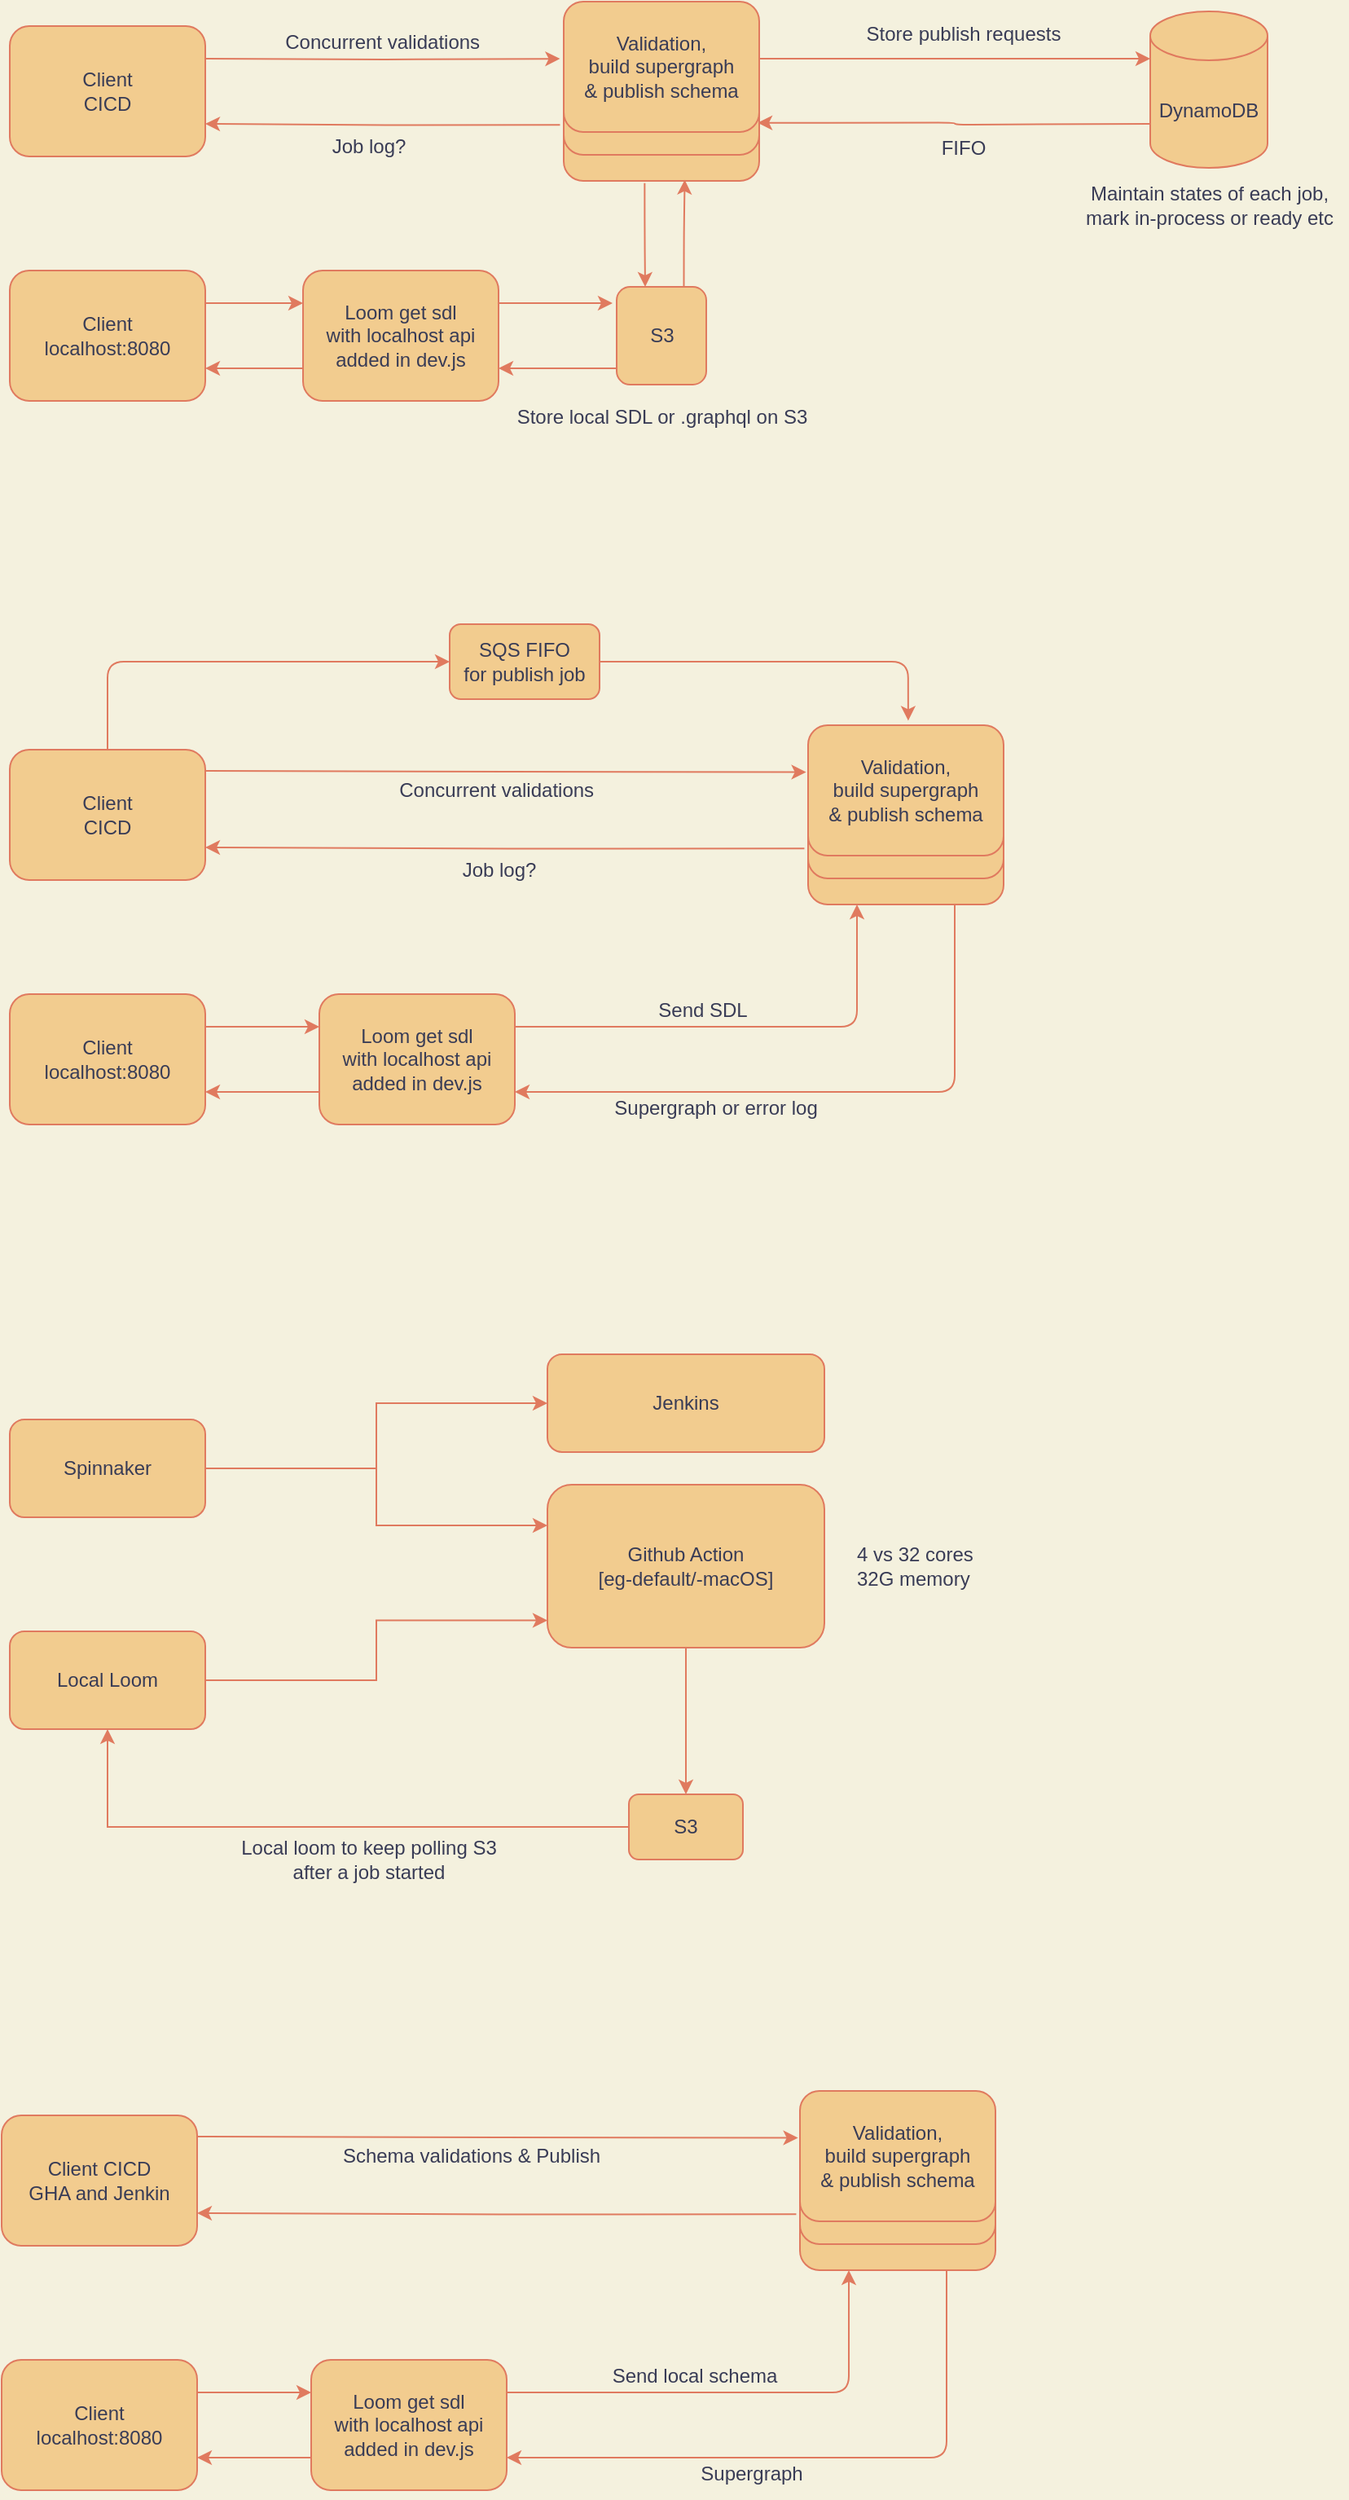 <mxfile version="20.8.20" type="github">
  <diagram id="C5RBs43oDa-KdzZeNtuy" name="Page-1">
    <mxGraphModel dx="866" dy="442" grid="1" gridSize="10" guides="1" tooltips="1" connect="1" arrows="1" fold="1" page="1" pageScale="1" pageWidth="1169" pageHeight="827" background="#F4F1DE" math="0" shadow="0">
      <root>
        <mxCell id="WIyWlLk6GJQsqaUBKTNV-0" />
        <mxCell id="WIyWlLk6GJQsqaUBKTNV-1" parent="WIyWlLk6GJQsqaUBKTNV-0" />
        <mxCell id="8BCUO0s5yUx3OdAA5PeD-3" style="edgeStyle=orthogonalEdgeStyle;rounded=0;orthogonalLoop=1;jettySize=auto;html=1;exitX=1;exitY=0.25;exitDx=0;exitDy=0;entryX=0;entryY=0.25;entryDx=0;entryDy=0;labelBackgroundColor=none;strokeColor=#E07A5F;fontColor=default;" parent="WIyWlLk6GJQsqaUBKTNV-1" source="8BCUO0s5yUx3OdAA5PeD-0" target="8BCUO0s5yUx3OdAA5PeD-1" edge="1">
          <mxGeometry relative="1" as="geometry" />
        </mxCell>
        <mxCell id="8BCUO0s5yUx3OdAA5PeD-0" value="Client&lt;br&gt;localhost:8080" style="rounded=1;whiteSpace=wrap;html=1;fontSize=12;glass=0;strokeWidth=1;shadow=0;fillColor=#F2CC8F;strokeColor=#E07A5F;fontColor=#393C56;labelBackgroundColor=none;" parent="WIyWlLk6GJQsqaUBKTNV-1" vertex="1">
          <mxGeometry x="160" y="225" width="120" height="80" as="geometry" />
        </mxCell>
        <mxCell id="8BCUO0s5yUx3OdAA5PeD-69" style="edgeStyle=orthogonalEdgeStyle;curved=0;rounded=1;sketch=0;orthogonalLoop=1;jettySize=auto;html=1;exitX=1;exitY=0.25;exitDx=0;exitDy=0;fontColor=default;strokeColor=#E07A5F;fillColor=#F2CC8F;labelBackgroundColor=none;" parent="WIyWlLk6GJQsqaUBKTNV-1" source="8BCUO0s5yUx3OdAA5PeD-1" edge="1">
          <mxGeometry relative="1" as="geometry">
            <mxPoint x="490" y="245" as="sourcePoint" />
            <mxPoint x="530" y="245" as="targetPoint" />
          </mxGeometry>
        </mxCell>
        <mxCell id="8BCUO0s5yUx3OdAA5PeD-73" style="edgeStyle=orthogonalEdgeStyle;curved=0;rounded=1;sketch=0;orthogonalLoop=1;jettySize=auto;html=1;exitX=0;exitY=0.75;exitDx=0;exitDy=0;entryX=1;entryY=0.75;entryDx=0;entryDy=0;fontColor=default;strokeColor=#E07A5F;fillColor=#F2CC8F;labelBackgroundColor=none;" parent="WIyWlLk6GJQsqaUBKTNV-1" source="8BCUO0s5yUx3OdAA5PeD-1" target="8BCUO0s5yUx3OdAA5PeD-0" edge="1">
          <mxGeometry relative="1" as="geometry" />
        </mxCell>
        <mxCell id="8BCUO0s5yUx3OdAA5PeD-1" value="Loom get sdl&lt;br&gt;with localhost api&lt;br&gt;added in dev.js" style="rounded=1;whiteSpace=wrap;html=1;fontSize=12;glass=0;strokeWidth=1;shadow=0;fillColor=#F2CC8F;strokeColor=#E07A5F;fontColor=#393C56;labelBackgroundColor=none;" parent="WIyWlLk6GJQsqaUBKTNV-1" vertex="1">
          <mxGeometry x="340" y="225" width="120" height="80" as="geometry" />
        </mxCell>
        <mxCell id="8BCUO0s5yUx3OdAA5PeD-12" value="Client&lt;br&gt;CICD" style="rounded=1;whiteSpace=wrap;html=1;fontSize=12;glass=0;strokeWidth=1;shadow=0;fillColor=#F2CC8F;strokeColor=#E07A5F;fontColor=#393C56;labelBackgroundColor=none;" parent="WIyWlLk6GJQsqaUBKTNV-1" vertex="1">
          <mxGeometry x="160" y="75" width="120" height="80" as="geometry" />
        </mxCell>
        <mxCell id="8BCUO0s5yUx3OdAA5PeD-21" value="Concurrent validations&amp;nbsp;" style="text;html=1;align=center;verticalAlign=middle;resizable=0;points=[];autosize=1;strokeColor=none;fillColor=none;fontColor=#393C56;labelBackgroundColor=none;" parent="WIyWlLk6GJQsqaUBKTNV-1" vertex="1">
          <mxGeometry x="320" y="75" width="140" height="20" as="geometry" />
        </mxCell>
        <mxCell id="8BCUO0s5yUx3OdAA5PeD-22" value="Store local SDL or .graphql on S3" style="text;html=1;align=center;verticalAlign=middle;resizable=0;points=[];autosize=1;strokeColor=none;fillColor=none;fontColor=#393C56;labelBackgroundColor=none;" parent="WIyWlLk6GJQsqaUBKTNV-1" vertex="1">
          <mxGeometry x="465" y="305" width="190" height="20" as="geometry" />
        </mxCell>
        <mxCell id="8BCUO0s5yUx3OdAA5PeD-39" style="edgeStyle=orthogonalEdgeStyle;rounded=0;orthogonalLoop=1;jettySize=auto;html=1;exitX=1;exitY=0.25;exitDx=0;exitDy=0;entryX=-0.019;entryY=0.438;entryDx=0;entryDy=0;labelBackgroundColor=none;strokeColor=#E07A5F;fontColor=default;entryPerimeter=0;" parent="WIyWlLk6GJQsqaUBKTNV-1" target="8BCUO0s5yUx3OdAA5PeD-58" edge="1">
          <mxGeometry relative="1" as="geometry">
            <mxPoint x="280" y="95" as="sourcePoint" />
            <mxPoint x="467.5" y="95" as="targetPoint" />
          </mxGeometry>
        </mxCell>
        <mxCell id="8BCUO0s5yUx3OdAA5PeD-40" style="edgeStyle=orthogonalEdgeStyle;rounded=0;orthogonalLoop=1;jettySize=auto;html=1;exitX=-0.019;exitY=0.946;exitDx=0;exitDy=0;entryX=1;entryY=0.75;entryDx=0;entryDy=0;labelBackgroundColor=none;strokeColor=#E07A5F;fontColor=default;exitPerimeter=0;" parent="WIyWlLk6GJQsqaUBKTNV-1" source="8BCUO0s5yUx3OdAA5PeD-58" edge="1">
          <mxGeometry relative="1" as="geometry">
            <mxPoint x="467.5" y="135" as="sourcePoint" />
            <mxPoint x="280" y="135" as="targetPoint" />
          </mxGeometry>
        </mxCell>
        <mxCell id="8BCUO0s5yUx3OdAA5PeD-46" style="edgeStyle=orthogonalEdgeStyle;curved=0;rounded=1;sketch=0;orthogonalLoop=1;jettySize=auto;html=1;entryX=0;entryY=0.25;entryDx=0;entryDy=0;fontColor=default;strokeColor=#E07A5F;fillColor=#F2CC8F;labelBackgroundColor=none;" parent="WIyWlLk6GJQsqaUBKTNV-1" edge="1">
          <mxGeometry relative="1" as="geometry">
            <mxPoint x="600.5" y="95" as="sourcePoint" />
            <mxPoint x="860" y="95" as="targetPoint" />
            <Array as="points">
              <mxPoint x="600.5" y="95" />
            </Array>
          </mxGeometry>
        </mxCell>
        <mxCell id="8BCUO0s5yUx3OdAA5PeD-82" style="edgeStyle=orthogonalEdgeStyle;curved=0;rounded=1;sketch=0;orthogonalLoop=1;jettySize=auto;html=1;exitX=0.414;exitY=1.017;exitDx=0;exitDy=0;fontColor=default;strokeColor=#E07A5F;fillColor=#F2CC8F;exitPerimeter=0;labelBackgroundColor=none;" parent="WIyWlLk6GJQsqaUBKTNV-1" source="8BCUO0s5yUx3OdAA5PeD-45" edge="1">
          <mxGeometry relative="1" as="geometry">
            <mxPoint x="550" y="235" as="targetPoint" />
          </mxGeometry>
        </mxCell>
        <mxCell id="8BCUO0s5yUx3OdAA5PeD-45" value="New Stitcher&lt;br&gt;Build supergraph&lt;br&gt;&amp;amp;&amp;amp; Publish Schemas" style="rounded=1;whiteSpace=wrap;html=1;fontSize=12;glass=0;strokeWidth=1;shadow=0;fillColor=#F2CC8F;strokeColor=#E07A5F;fontColor=#393C56;labelBackgroundColor=none;" parent="WIyWlLk6GJQsqaUBKTNV-1" vertex="1">
          <mxGeometry x="500" y="90" width="120" height="80" as="geometry" />
        </mxCell>
        <mxCell id="8BCUO0s5yUx3OdAA5PeD-72" style="edgeStyle=orthogonalEdgeStyle;curved=0;rounded=1;sketch=0;orthogonalLoop=1;jettySize=auto;html=1;exitX=0.136;exitY=0.833;exitDx=0;exitDy=0;entryX=1;entryY=0.75;entryDx=0;entryDy=0;fontColor=default;strokeColor=#E07A5F;fillColor=#F2CC8F;exitPerimeter=0;labelBackgroundColor=none;" parent="WIyWlLk6GJQsqaUBKTNV-1" source="8BCUO0s5yUx3OdAA5PeD-78" target="8BCUO0s5yUx3OdAA5PeD-1" edge="1">
          <mxGeometry relative="1" as="geometry">
            <mxPoint x="523.34" y="285" as="sourcePoint" />
            <mxPoint x="490" y="280.04" as="targetPoint" />
          </mxGeometry>
        </mxCell>
        <mxCell id="8BCUO0s5yUx3OdAA5PeD-51" value="Job log?" style="text;html=1;align=center;verticalAlign=middle;resizable=0;points=[];autosize=1;strokeColor=none;fillColor=none;fontColor=#393C56;labelBackgroundColor=none;" parent="WIyWlLk6GJQsqaUBKTNV-1" vertex="1">
          <mxGeometry x="350" y="139" width="60" height="20" as="geometry" />
        </mxCell>
        <mxCell id="8BCUO0s5yUx3OdAA5PeD-52" value="Store publish requests" style="text;html=1;align=center;verticalAlign=middle;resizable=0;points=[];autosize=1;strokeColor=none;fillColor=none;fontColor=#393C56;labelBackgroundColor=none;" parent="WIyWlLk6GJQsqaUBKTNV-1" vertex="1">
          <mxGeometry x="680" y="70" width="130" height="20" as="geometry" />
        </mxCell>
        <mxCell id="8BCUO0s5yUx3OdAA5PeD-63" style="edgeStyle=orthogonalEdgeStyle;curved=0;rounded=1;sketch=0;orthogonalLoop=1;jettySize=auto;html=1;exitX=0;exitY=0.75;exitDx=0;exitDy=0;fontColor=default;strokeColor=#E07A5F;fillColor=#F2CC8F;entryX=0.992;entryY=0.929;entryDx=0;entryDy=0;entryPerimeter=0;labelBackgroundColor=none;" parent="WIyWlLk6GJQsqaUBKTNV-1" target="8BCUO0s5yUx3OdAA5PeD-58" edge="1">
          <mxGeometry relative="1" as="geometry">
            <mxPoint x="602.5" y="135.333" as="targetPoint" />
            <mxPoint x="860" y="135" as="sourcePoint" />
          </mxGeometry>
        </mxCell>
        <mxCell id="8BCUO0s5yUx3OdAA5PeD-55" value="FIFO" style="text;html=1;align=center;verticalAlign=middle;resizable=0;points=[];autosize=1;strokeColor=none;fillColor=none;fontColor=#393C56;labelBackgroundColor=none;" parent="WIyWlLk6GJQsqaUBKTNV-1" vertex="1">
          <mxGeometry x="725" y="140" width="40" height="20" as="geometry" />
        </mxCell>
        <mxCell id="8BCUO0s5yUx3OdAA5PeD-57" value="New Stitcher&lt;br&gt;Build supergraph&lt;br&gt;&amp;amp;&amp;amp; Publish Schemas" style="rounded=1;whiteSpace=wrap;html=1;fontSize=12;glass=0;strokeWidth=1;shadow=0;fillColor=#F2CC8F;strokeColor=#E07A5F;fontColor=#393C56;labelBackgroundColor=none;" parent="WIyWlLk6GJQsqaUBKTNV-1" vertex="1">
          <mxGeometry x="500" y="74" width="120" height="80" as="geometry" />
        </mxCell>
        <mxCell id="8BCUO0s5yUx3OdAA5PeD-58" value="Validation,&lt;br&gt;build supergraph&lt;br&gt;&amp;amp; publish schema" style="rounded=1;whiteSpace=wrap;html=1;fontSize=12;glass=0;strokeWidth=1;shadow=0;fillColor=#F2CC8F;strokeColor=#E07A5F;fontColor=#393C56;labelBackgroundColor=none;" parent="WIyWlLk6GJQsqaUBKTNV-1" vertex="1">
          <mxGeometry x="500" y="60" width="120" height="80" as="geometry" />
        </mxCell>
        <mxCell id="8BCUO0s5yUx3OdAA5PeD-83" style="edgeStyle=orthogonalEdgeStyle;curved=0;rounded=1;sketch=0;orthogonalLoop=1;jettySize=auto;html=1;exitX=0.75;exitY=0;exitDx=0;exitDy=0;entryX=0.619;entryY=0.992;entryDx=0;entryDy=0;entryPerimeter=0;fontColor=default;strokeColor=#E07A5F;fillColor=#F2CC8F;labelBackgroundColor=none;" parent="WIyWlLk6GJQsqaUBKTNV-1" source="8BCUO0s5yUx3OdAA5PeD-78" target="8BCUO0s5yUx3OdAA5PeD-45" edge="1">
          <mxGeometry relative="1" as="geometry" />
        </mxCell>
        <mxCell id="8BCUO0s5yUx3OdAA5PeD-78" value="S3" style="rounded=1;whiteSpace=wrap;html=1;fontSize=12;glass=0;strokeWidth=1;shadow=0;fillColor=#F2CC8F;strokeColor=#E07A5F;fontColor=#393C56;labelBackgroundColor=none;" parent="WIyWlLk6GJQsqaUBKTNV-1" vertex="1">
          <mxGeometry x="532.5" y="235" width="55" height="60" as="geometry" />
        </mxCell>
        <mxCell id="8BCUO0s5yUx3OdAA5PeD-87" value="DynamoDB" style="shape=cylinder3;whiteSpace=wrap;html=1;boundedLbl=1;backgroundOutline=1;size=15;rounded=0;sketch=0;fontColor=#393C56;strokeColor=#E07A5F;fillColor=#F2CC8F;labelBackgroundColor=none;" parent="WIyWlLk6GJQsqaUBKTNV-1" vertex="1">
          <mxGeometry x="860" y="66" width="72" height="96" as="geometry" />
        </mxCell>
        <mxCell id="8BCUO0s5yUx3OdAA5PeD-88" value="Maintain states of each job, &lt;br&gt;mark in-process or ready etc" style="text;html=1;align=center;verticalAlign=middle;resizable=0;points=[];autosize=1;strokeColor=none;fillColor=none;fontColor=#393C56;labelBackgroundColor=none;" parent="WIyWlLk6GJQsqaUBKTNV-1" vertex="1">
          <mxGeometry x="811" y="170" width="170" height="30" as="geometry" />
        </mxCell>
        <mxCell id="8BCUO0s5yUx3OdAA5PeD-89" style="edgeStyle=orthogonalEdgeStyle;rounded=0;orthogonalLoop=1;jettySize=auto;html=1;exitX=1;exitY=0.25;exitDx=0;exitDy=0;entryX=0;entryY=0.25;entryDx=0;entryDy=0;labelBackgroundColor=none;strokeColor=#E07A5F;fontColor=default;" parent="WIyWlLk6GJQsqaUBKTNV-1" source="8BCUO0s5yUx3OdAA5PeD-90" target="8BCUO0s5yUx3OdAA5PeD-93" edge="1">
          <mxGeometry relative="1" as="geometry" />
        </mxCell>
        <mxCell id="8BCUO0s5yUx3OdAA5PeD-90" value="Client&lt;br&gt;localhost:8080" style="rounded=1;whiteSpace=wrap;html=1;fontSize=12;glass=0;strokeWidth=1;shadow=0;fillColor=#F2CC8F;strokeColor=#E07A5F;fontColor=#393C56;labelBackgroundColor=none;" parent="WIyWlLk6GJQsqaUBKTNV-1" vertex="1">
          <mxGeometry x="160" y="669" width="120" height="80" as="geometry" />
        </mxCell>
        <mxCell id="8BCUO0s5yUx3OdAA5PeD-91" style="edgeStyle=orthogonalEdgeStyle;curved=0;rounded=1;sketch=0;orthogonalLoop=1;jettySize=auto;html=1;exitX=1;exitY=0.25;exitDx=0;exitDy=0;fontColor=default;strokeColor=#E07A5F;fillColor=#F2CC8F;entryX=0.25;entryY=1;entryDx=0;entryDy=0;labelBackgroundColor=none;" parent="WIyWlLk6GJQsqaUBKTNV-1" source="8BCUO0s5yUx3OdAA5PeD-93" target="8BCUO0s5yUx3OdAA5PeD-101" edge="1">
          <mxGeometry relative="1" as="geometry">
            <mxPoint x="490" y="689" as="sourcePoint" />
            <mxPoint x="530" y="689" as="targetPoint" />
          </mxGeometry>
        </mxCell>
        <mxCell id="8BCUO0s5yUx3OdAA5PeD-92" style="edgeStyle=orthogonalEdgeStyle;curved=0;rounded=1;sketch=0;orthogonalLoop=1;jettySize=auto;html=1;exitX=0;exitY=0.75;exitDx=0;exitDy=0;entryX=1;entryY=0.75;entryDx=0;entryDy=0;fontColor=default;strokeColor=#E07A5F;fillColor=#F2CC8F;labelBackgroundColor=none;" parent="WIyWlLk6GJQsqaUBKTNV-1" source="8BCUO0s5yUx3OdAA5PeD-93" target="8BCUO0s5yUx3OdAA5PeD-90" edge="1">
          <mxGeometry relative="1" as="geometry" />
        </mxCell>
        <mxCell id="8BCUO0s5yUx3OdAA5PeD-93" value="Loom get sdl&lt;br&gt;with localhost api&lt;br&gt;added in dev.js" style="rounded=1;whiteSpace=wrap;html=1;fontSize=12;glass=0;strokeWidth=1;shadow=0;fillColor=#F2CC8F;strokeColor=#E07A5F;fontColor=#393C56;labelBackgroundColor=none;" parent="WIyWlLk6GJQsqaUBKTNV-1" vertex="1">
          <mxGeometry x="350" y="669" width="120" height="80" as="geometry" />
        </mxCell>
        <mxCell id="8BCUO0s5yUx3OdAA5PeD-118" style="edgeStyle=orthogonalEdgeStyle;curved=0;rounded=1;sketch=0;orthogonalLoop=1;jettySize=auto;html=1;exitX=0.5;exitY=0;exitDx=0;exitDy=0;entryX=0;entryY=0.5;entryDx=0;entryDy=0;fontColor=default;strokeColor=#E07A5F;fillColor=#F2CC8F;labelBackgroundColor=none;" parent="WIyWlLk6GJQsqaUBKTNV-1" source="8BCUO0s5yUx3OdAA5PeD-94" target="8BCUO0s5yUx3OdAA5PeD-117" edge="1">
          <mxGeometry relative="1" as="geometry" />
        </mxCell>
        <mxCell id="8BCUO0s5yUx3OdAA5PeD-94" value="Client&lt;br&gt;CICD" style="rounded=1;whiteSpace=wrap;html=1;fontSize=12;glass=0;strokeWidth=1;shadow=0;fillColor=#F2CC8F;strokeColor=#E07A5F;fontColor=#393C56;labelBackgroundColor=none;" parent="WIyWlLk6GJQsqaUBKTNV-1" vertex="1">
          <mxGeometry x="160" y="519" width="120" height="80" as="geometry" />
        </mxCell>
        <mxCell id="8BCUO0s5yUx3OdAA5PeD-95" value="Concurrent validations&amp;nbsp;" style="text;html=1;align=center;verticalAlign=middle;resizable=0;points=[];autosize=1;strokeColor=none;fillColor=none;fontColor=#393C56;labelBackgroundColor=none;" parent="WIyWlLk6GJQsqaUBKTNV-1" vertex="1">
          <mxGeometry x="390" y="534" width="140" height="20" as="geometry" />
        </mxCell>
        <mxCell id="8BCUO0s5yUx3OdAA5PeD-97" style="edgeStyle=orthogonalEdgeStyle;rounded=0;orthogonalLoop=1;jettySize=auto;html=1;exitX=1;exitY=0.25;exitDx=0;exitDy=0;entryX=-0.01;entryY=0.36;entryDx=0;entryDy=0;labelBackgroundColor=none;strokeColor=#E07A5F;fontColor=default;entryPerimeter=0;" parent="WIyWlLk6GJQsqaUBKTNV-1" target="8BCUO0s5yUx3OdAA5PeD-108" edge="1">
          <mxGeometry relative="1" as="geometry">
            <mxPoint x="280" y="532" as="sourcePoint" />
            <mxPoint x="497.72" y="532.04" as="targetPoint" />
          </mxGeometry>
        </mxCell>
        <mxCell id="8BCUO0s5yUx3OdAA5PeD-98" style="edgeStyle=orthogonalEdgeStyle;rounded=0;orthogonalLoop=1;jettySize=auto;html=1;exitX=-0.019;exitY=0.946;exitDx=0;exitDy=0;entryX=1;entryY=0.75;entryDx=0;entryDy=0;labelBackgroundColor=none;strokeColor=#E07A5F;fontColor=default;exitPerimeter=0;" parent="WIyWlLk6GJQsqaUBKTNV-1" source="8BCUO0s5yUx3OdAA5PeD-108" edge="1">
          <mxGeometry relative="1" as="geometry">
            <mxPoint x="467.5" y="579" as="sourcePoint" />
            <mxPoint x="280" y="579" as="targetPoint" />
          </mxGeometry>
        </mxCell>
        <mxCell id="8BCUO0s5yUx3OdAA5PeD-101" value="New Stitcher&lt;br&gt;Build supergraph&lt;br&gt;&amp;amp;&amp;amp; Publish Schemas" style="rounded=1;whiteSpace=wrap;html=1;fontSize=12;glass=0;strokeWidth=1;shadow=0;fillColor=#F2CC8F;strokeColor=#E07A5F;fontColor=#393C56;labelBackgroundColor=none;" parent="WIyWlLk6GJQsqaUBKTNV-1" vertex="1">
          <mxGeometry x="650" y="534" width="120" height="80" as="geometry" />
        </mxCell>
        <mxCell id="8BCUO0s5yUx3OdAA5PeD-102" style="edgeStyle=orthogonalEdgeStyle;curved=0;rounded=1;sketch=0;orthogonalLoop=1;jettySize=auto;html=1;entryX=1;entryY=0.75;entryDx=0;entryDy=0;fontColor=default;strokeColor=#E07A5F;fillColor=#F2CC8F;exitX=0.75;exitY=1;exitDx=0;exitDy=0;labelBackgroundColor=none;" parent="WIyWlLk6GJQsqaUBKTNV-1" source="8BCUO0s5yUx3OdAA5PeD-101" target="8BCUO0s5yUx3OdAA5PeD-93" edge="1">
          <mxGeometry relative="1" as="geometry">
            <mxPoint x="580" y="640" as="sourcePoint" />
            <mxPoint x="490" y="724.04" as="targetPoint" />
          </mxGeometry>
        </mxCell>
        <mxCell id="8BCUO0s5yUx3OdAA5PeD-103" value="Job log?" style="text;html=1;align=center;verticalAlign=middle;resizable=0;points=[];autosize=1;strokeColor=none;fillColor=none;fontColor=#393C56;labelBackgroundColor=none;" parent="WIyWlLk6GJQsqaUBKTNV-1" vertex="1">
          <mxGeometry x="430" y="583" width="60" height="20" as="geometry" />
        </mxCell>
        <mxCell id="8BCUO0s5yUx3OdAA5PeD-107" value="New Stitcher&lt;br&gt;Build supergraph&lt;br&gt;&amp;amp;&amp;amp; Publish Schemas" style="rounded=1;whiteSpace=wrap;html=1;fontSize=12;glass=0;strokeWidth=1;shadow=0;fillColor=#F2CC8F;strokeColor=#E07A5F;fontColor=#393C56;labelBackgroundColor=none;" parent="WIyWlLk6GJQsqaUBKTNV-1" vertex="1">
          <mxGeometry x="650" y="518" width="120" height="80" as="geometry" />
        </mxCell>
        <mxCell id="8BCUO0s5yUx3OdAA5PeD-108" value="Validation,&lt;br&gt;build supergraph&lt;br&gt;&amp;amp; publish schema" style="rounded=1;whiteSpace=wrap;html=1;fontSize=12;glass=0;strokeWidth=1;shadow=0;fillColor=#F2CC8F;strokeColor=#E07A5F;fontColor=#393C56;labelBackgroundColor=none;" parent="WIyWlLk6GJQsqaUBKTNV-1" vertex="1">
          <mxGeometry x="650" y="504" width="120" height="80" as="geometry" />
        </mxCell>
        <mxCell id="8BCUO0s5yUx3OdAA5PeD-116" style="edgeStyle=orthogonalEdgeStyle;curved=0;rounded=1;sketch=0;orthogonalLoop=1;jettySize=auto;html=1;exitX=1;exitY=0.5;exitDx=0;exitDy=0;entryX=0.512;entryY=-0.035;entryDx=0;entryDy=0;entryPerimeter=0;fontColor=default;strokeColor=#E07A5F;fillColor=#F2CC8F;labelBackgroundColor=none;" parent="WIyWlLk6GJQsqaUBKTNV-1" source="8BCUO0s5yUx3OdAA5PeD-117" target="8BCUO0s5yUx3OdAA5PeD-108" edge="1">
          <mxGeometry relative="1" as="geometry">
            <mxPoint x="440" y="466" as="sourcePoint" />
          </mxGeometry>
        </mxCell>
        <mxCell id="8BCUO0s5yUx3OdAA5PeD-117" value="SQS FIFO&lt;br&gt;for publish job" style="rounded=1;whiteSpace=wrap;html=1;sketch=0;fontColor=#393C56;strokeColor=#E07A5F;fillColor=#F2CC8F;labelBackgroundColor=none;" parent="WIyWlLk6GJQsqaUBKTNV-1" vertex="1">
          <mxGeometry x="430" y="442" width="92" height="46" as="geometry" />
        </mxCell>
        <mxCell id="eijsEiQ99h85haCWON7a-2" value="Send SDL" style="text;html=1;align=center;verticalAlign=middle;resizable=0;points=[];autosize=1;strokeColor=none;fillColor=none;fontColor=#393C56;labelBackgroundColor=none;" parent="WIyWlLk6GJQsqaUBKTNV-1" vertex="1">
          <mxGeometry x="545" y="664" width="80" height="30" as="geometry" />
        </mxCell>
        <mxCell id="eijsEiQ99h85haCWON7a-3" value="Supergraph or error log" style="text;html=1;align=center;verticalAlign=middle;resizable=0;points=[];autosize=1;strokeColor=none;fillColor=none;fontColor=#393C56;labelBackgroundColor=none;" parent="WIyWlLk6GJQsqaUBKTNV-1" vertex="1">
          <mxGeometry x="518" y="724" width="150" height="30" as="geometry" />
        </mxCell>
        <mxCell id="9AquaJbqrL2KOxMunNHV-1" style="edgeStyle=orthogonalEdgeStyle;rounded=0;orthogonalLoop=1;jettySize=auto;html=1;exitX=1;exitY=0.5;exitDx=0;exitDy=0;entryX=0;entryY=0.5;entryDx=0;entryDy=0;fillColor=#F2CC8F;strokeColor=#E07A5F;labelBackgroundColor=none;fontColor=default;" parent="WIyWlLk6GJQsqaUBKTNV-1" source="9AquaJbqrL2KOxMunNHV-0" target="1Rv2bm26NuJVzMtn4V_V-2" edge="1">
          <mxGeometry relative="1" as="geometry">
            <mxPoint x="350" y="960" as="targetPoint" />
          </mxGeometry>
        </mxCell>
        <mxCell id="1Rv2bm26NuJVzMtn4V_V-4" style="edgeStyle=orthogonalEdgeStyle;rounded=0;orthogonalLoop=1;jettySize=auto;html=1;entryX=0;entryY=0.25;entryDx=0;entryDy=0;fillColor=#F2CC8F;strokeColor=#E07A5F;labelBackgroundColor=none;fontColor=default;" parent="WIyWlLk6GJQsqaUBKTNV-1" source="9AquaJbqrL2KOxMunNHV-0" target="9AquaJbqrL2KOxMunNHV-3" edge="1">
          <mxGeometry relative="1" as="geometry" />
        </mxCell>
        <mxCell id="9AquaJbqrL2KOxMunNHV-0" value="Spinnaker" style="rounded=1;whiteSpace=wrap;html=1;fillColor=#F2CC8F;strokeColor=#E07A5F;labelBackgroundColor=none;fontColor=#393C56;" parent="WIyWlLk6GJQsqaUBKTNV-1" vertex="1">
          <mxGeometry x="160" y="930" width="120" height="60" as="geometry" />
        </mxCell>
        <mxCell id="1Rv2bm26NuJVzMtn4V_V-9" style="edgeStyle=orthogonalEdgeStyle;rounded=0;orthogonalLoop=1;jettySize=auto;html=1;fillColor=#F2CC8F;strokeColor=#E07A5F;labelBackgroundColor=none;fontColor=default;" parent="WIyWlLk6GJQsqaUBKTNV-1" source="9AquaJbqrL2KOxMunNHV-3" edge="1">
          <mxGeometry relative="1" as="geometry">
            <mxPoint x="575" y="1160" as="targetPoint" />
          </mxGeometry>
        </mxCell>
        <mxCell id="9AquaJbqrL2KOxMunNHV-3" value="Github Action&lt;br&gt;[eg-default/-macOS]" style="rounded=1;whiteSpace=wrap;html=1;fillColor=#F2CC8F;strokeColor=#E07A5F;labelBackgroundColor=none;fontColor=#393C56;" parent="WIyWlLk6GJQsqaUBKTNV-1" vertex="1">
          <mxGeometry x="490" y="970" width="170" height="100" as="geometry" />
        </mxCell>
        <mxCell id="1Rv2bm26NuJVzMtn4V_V-1" value="4 vs 32 cores&lt;br&gt;32G memory" style="text;html=1;align=left;verticalAlign=middle;resizable=0;points=[];autosize=1;labelBackgroundColor=none;fontColor=#393C56;" parent="WIyWlLk6GJQsqaUBKTNV-1" vertex="1">
          <mxGeometry x="678" y="1000" width="90" height="40" as="geometry" />
        </mxCell>
        <mxCell id="1Rv2bm26NuJVzMtn4V_V-2" value="Jenkins" style="rounded=1;whiteSpace=wrap;html=1;fillColor=#F2CC8F;strokeColor=#E07A5F;labelBackgroundColor=none;fontColor=#393C56;" parent="WIyWlLk6GJQsqaUBKTNV-1" vertex="1">
          <mxGeometry x="490" y="890" width="170" height="60" as="geometry" />
        </mxCell>
        <mxCell id="1Rv2bm26NuJVzMtn4V_V-8" style="edgeStyle=orthogonalEdgeStyle;rounded=0;orthogonalLoop=1;jettySize=auto;html=1;entryX=0;entryY=0.833;entryDx=0;entryDy=0;entryPerimeter=0;fillColor=#F2CC8F;strokeColor=#E07A5F;labelBackgroundColor=none;fontColor=default;" parent="WIyWlLk6GJQsqaUBKTNV-1" source="1Rv2bm26NuJVzMtn4V_V-6" target="9AquaJbqrL2KOxMunNHV-3" edge="1">
          <mxGeometry relative="1" as="geometry" />
        </mxCell>
        <mxCell id="1Rv2bm26NuJVzMtn4V_V-6" value="Local Loom" style="rounded=1;whiteSpace=wrap;html=1;fillColor=#F2CC8F;strokeColor=#E07A5F;labelBackgroundColor=none;fontColor=#393C56;" parent="WIyWlLk6GJQsqaUBKTNV-1" vertex="1">
          <mxGeometry x="160" y="1060" width="120" height="60" as="geometry" />
        </mxCell>
        <mxCell id="1Rv2bm26NuJVzMtn4V_V-11" style="edgeStyle=orthogonalEdgeStyle;rounded=0;orthogonalLoop=1;jettySize=auto;html=1;entryX=0.5;entryY=1;entryDx=0;entryDy=0;fillColor=#F2CC8F;strokeColor=#E07A5F;labelBackgroundColor=none;fontColor=default;" parent="WIyWlLk6GJQsqaUBKTNV-1" source="1Rv2bm26NuJVzMtn4V_V-10" target="1Rv2bm26NuJVzMtn4V_V-6" edge="1">
          <mxGeometry relative="1" as="geometry" />
        </mxCell>
        <mxCell id="1Rv2bm26NuJVzMtn4V_V-10" value="S3" style="rounded=1;whiteSpace=wrap;html=1;fillColor=#F2CC8F;strokeColor=#E07A5F;labelBackgroundColor=none;fontColor=#393C56;" parent="WIyWlLk6GJQsqaUBKTNV-1" vertex="1">
          <mxGeometry x="540" y="1160" width="70" height="40" as="geometry" />
        </mxCell>
        <mxCell id="1Rv2bm26NuJVzMtn4V_V-12" value="Local loom to keep polling S3&lt;br&gt;after a job started" style="text;html=1;align=center;verticalAlign=middle;resizable=0;points=[];autosize=1;labelBackgroundColor=none;fontColor=#393C56;" parent="WIyWlLk6GJQsqaUBKTNV-1" vertex="1">
          <mxGeometry x="290" y="1180" width="180" height="40" as="geometry" />
        </mxCell>
        <mxCell id="tSYaEa3s3q9-YEZP6LHn-0" style="edgeStyle=orthogonalEdgeStyle;rounded=0;orthogonalLoop=1;jettySize=auto;html=1;exitX=1;exitY=0.25;exitDx=0;exitDy=0;entryX=0;entryY=0.25;entryDx=0;entryDy=0;labelBackgroundColor=none;strokeColor=#E07A5F;fontColor=default;" edge="1" parent="WIyWlLk6GJQsqaUBKTNV-1" source="tSYaEa3s3q9-YEZP6LHn-1" target="tSYaEa3s3q9-YEZP6LHn-4">
          <mxGeometry relative="1" as="geometry" />
        </mxCell>
        <mxCell id="tSYaEa3s3q9-YEZP6LHn-1" value="Client&lt;br&gt;localhost:8080" style="rounded=1;whiteSpace=wrap;html=1;fontSize=12;glass=0;strokeWidth=1;shadow=0;fillColor=#F2CC8F;strokeColor=#E07A5F;fontColor=#393C56;labelBackgroundColor=none;" vertex="1" parent="WIyWlLk6GJQsqaUBKTNV-1">
          <mxGeometry x="155" y="1507" width="120" height="80" as="geometry" />
        </mxCell>
        <mxCell id="tSYaEa3s3q9-YEZP6LHn-2" style="edgeStyle=orthogonalEdgeStyle;curved=0;rounded=1;sketch=0;orthogonalLoop=1;jettySize=auto;html=1;exitX=1;exitY=0.25;exitDx=0;exitDy=0;fontColor=default;strokeColor=#E07A5F;fillColor=#F2CC8F;entryX=0.25;entryY=1;entryDx=0;entryDy=0;labelBackgroundColor=none;" edge="1" parent="WIyWlLk6GJQsqaUBKTNV-1" source="tSYaEa3s3q9-YEZP6LHn-4" target="tSYaEa3s3q9-YEZP6LHn-10">
          <mxGeometry relative="1" as="geometry">
            <mxPoint x="485" y="1527" as="sourcePoint" />
            <mxPoint x="525" y="1527" as="targetPoint" />
          </mxGeometry>
        </mxCell>
        <mxCell id="tSYaEa3s3q9-YEZP6LHn-3" style="edgeStyle=orthogonalEdgeStyle;curved=0;rounded=1;sketch=0;orthogonalLoop=1;jettySize=auto;html=1;exitX=0;exitY=0.75;exitDx=0;exitDy=0;entryX=1;entryY=0.75;entryDx=0;entryDy=0;fontColor=default;strokeColor=#E07A5F;fillColor=#F2CC8F;labelBackgroundColor=none;" edge="1" parent="WIyWlLk6GJQsqaUBKTNV-1" source="tSYaEa3s3q9-YEZP6LHn-4" target="tSYaEa3s3q9-YEZP6LHn-1">
          <mxGeometry relative="1" as="geometry" />
        </mxCell>
        <mxCell id="tSYaEa3s3q9-YEZP6LHn-4" value="Loom get sdl&lt;br&gt;with localhost api&lt;br&gt;added in dev.js" style="rounded=1;whiteSpace=wrap;html=1;fontSize=12;glass=0;strokeWidth=1;shadow=0;fillColor=#F2CC8F;strokeColor=#E07A5F;fontColor=#393C56;labelBackgroundColor=none;" vertex="1" parent="WIyWlLk6GJQsqaUBKTNV-1">
          <mxGeometry x="345" y="1507" width="120" height="80" as="geometry" />
        </mxCell>
        <mxCell id="tSYaEa3s3q9-YEZP6LHn-6" value="Client CICD&lt;br&gt;GHA and Jenkin" style="rounded=1;whiteSpace=wrap;html=1;fontSize=12;glass=0;strokeWidth=1;shadow=0;fillColor=#F2CC8F;strokeColor=#E07A5F;fontColor=#393C56;labelBackgroundColor=none;" vertex="1" parent="WIyWlLk6GJQsqaUBKTNV-1">
          <mxGeometry x="155" y="1357" width="120" height="80" as="geometry" />
        </mxCell>
        <mxCell id="tSYaEa3s3q9-YEZP6LHn-7" value="Schema validations &amp;amp; Publish" style="text;html=1;align=center;verticalAlign=middle;resizable=0;points=[];autosize=1;strokeColor=none;fillColor=none;fontColor=#393C56;labelBackgroundColor=none;" vertex="1" parent="WIyWlLk6GJQsqaUBKTNV-1">
          <mxGeometry x="352.5" y="1367" width="180" height="30" as="geometry" />
        </mxCell>
        <mxCell id="tSYaEa3s3q9-YEZP6LHn-8" style="edgeStyle=orthogonalEdgeStyle;rounded=0;orthogonalLoop=1;jettySize=auto;html=1;exitX=1;exitY=0.25;exitDx=0;exitDy=0;entryX=-0.01;entryY=0.36;entryDx=0;entryDy=0;labelBackgroundColor=none;strokeColor=#E07A5F;fontColor=default;entryPerimeter=0;" edge="1" parent="WIyWlLk6GJQsqaUBKTNV-1" target="tSYaEa3s3q9-YEZP6LHn-14">
          <mxGeometry relative="1" as="geometry">
            <mxPoint x="275" y="1370" as="sourcePoint" />
            <mxPoint x="492.72" y="1370.04" as="targetPoint" />
          </mxGeometry>
        </mxCell>
        <mxCell id="tSYaEa3s3q9-YEZP6LHn-9" style="edgeStyle=orthogonalEdgeStyle;rounded=0;orthogonalLoop=1;jettySize=auto;html=1;exitX=-0.019;exitY=0.946;exitDx=0;exitDy=0;entryX=1;entryY=0.75;entryDx=0;entryDy=0;labelBackgroundColor=none;strokeColor=#E07A5F;fontColor=default;exitPerimeter=0;" edge="1" parent="WIyWlLk6GJQsqaUBKTNV-1" source="tSYaEa3s3q9-YEZP6LHn-14">
          <mxGeometry relative="1" as="geometry">
            <mxPoint x="462.5" y="1417" as="sourcePoint" />
            <mxPoint x="275" y="1417" as="targetPoint" />
          </mxGeometry>
        </mxCell>
        <mxCell id="tSYaEa3s3q9-YEZP6LHn-10" value="New Stitcher&lt;br&gt;Build supergraph&lt;br&gt;&amp;amp;&amp;amp; Publish Schemas" style="rounded=1;whiteSpace=wrap;html=1;fontSize=12;glass=0;strokeWidth=1;shadow=0;fillColor=#F2CC8F;strokeColor=#E07A5F;fontColor=#393C56;labelBackgroundColor=none;" vertex="1" parent="WIyWlLk6GJQsqaUBKTNV-1">
          <mxGeometry x="645" y="1372" width="120" height="80" as="geometry" />
        </mxCell>
        <mxCell id="tSYaEa3s3q9-YEZP6LHn-11" style="edgeStyle=orthogonalEdgeStyle;curved=0;rounded=1;sketch=0;orthogonalLoop=1;jettySize=auto;html=1;entryX=1;entryY=0.75;entryDx=0;entryDy=0;fontColor=default;strokeColor=#E07A5F;fillColor=#F2CC8F;exitX=0.75;exitY=1;exitDx=0;exitDy=0;labelBackgroundColor=none;" edge="1" parent="WIyWlLk6GJQsqaUBKTNV-1" source="tSYaEa3s3q9-YEZP6LHn-10" target="tSYaEa3s3q9-YEZP6LHn-4">
          <mxGeometry relative="1" as="geometry">
            <mxPoint x="575" y="1478" as="sourcePoint" />
            <mxPoint x="485" y="1562.04" as="targetPoint" />
          </mxGeometry>
        </mxCell>
        <mxCell id="tSYaEa3s3q9-YEZP6LHn-13" value="New Stitcher&lt;br&gt;Build supergraph&lt;br&gt;&amp;amp;&amp;amp; Publish Schemas" style="rounded=1;whiteSpace=wrap;html=1;fontSize=12;glass=0;strokeWidth=1;shadow=0;fillColor=#F2CC8F;strokeColor=#E07A5F;fontColor=#393C56;labelBackgroundColor=none;" vertex="1" parent="WIyWlLk6GJQsqaUBKTNV-1">
          <mxGeometry x="645" y="1356" width="120" height="80" as="geometry" />
        </mxCell>
        <mxCell id="tSYaEa3s3q9-YEZP6LHn-14" value="Validation,&lt;br&gt;build supergraph&lt;br&gt;&amp;amp; publish schema" style="rounded=1;whiteSpace=wrap;html=1;fontSize=12;glass=0;strokeWidth=1;shadow=0;fillColor=#F2CC8F;strokeColor=#E07A5F;fontColor=#393C56;labelBackgroundColor=none;" vertex="1" parent="WIyWlLk6GJQsqaUBKTNV-1">
          <mxGeometry x="645" y="1342" width="120" height="80" as="geometry" />
        </mxCell>
        <mxCell id="tSYaEa3s3q9-YEZP6LHn-17" value="Send local schema" style="text;html=1;align=center;verticalAlign=middle;resizable=0;points=[];autosize=1;strokeColor=none;fillColor=none;fontColor=#393C56;labelBackgroundColor=none;" vertex="1" parent="WIyWlLk6GJQsqaUBKTNV-1">
          <mxGeometry x="520" y="1502" width="120" height="30" as="geometry" />
        </mxCell>
        <mxCell id="tSYaEa3s3q9-YEZP6LHn-18" value="Supergraph" style="text;html=1;align=center;verticalAlign=middle;resizable=0;points=[];autosize=1;strokeColor=none;fillColor=none;fontColor=#393C56;labelBackgroundColor=none;" vertex="1" parent="WIyWlLk6GJQsqaUBKTNV-1">
          <mxGeometry x="570" y="1562" width="90" height="30" as="geometry" />
        </mxCell>
      </root>
    </mxGraphModel>
  </diagram>
</mxfile>
